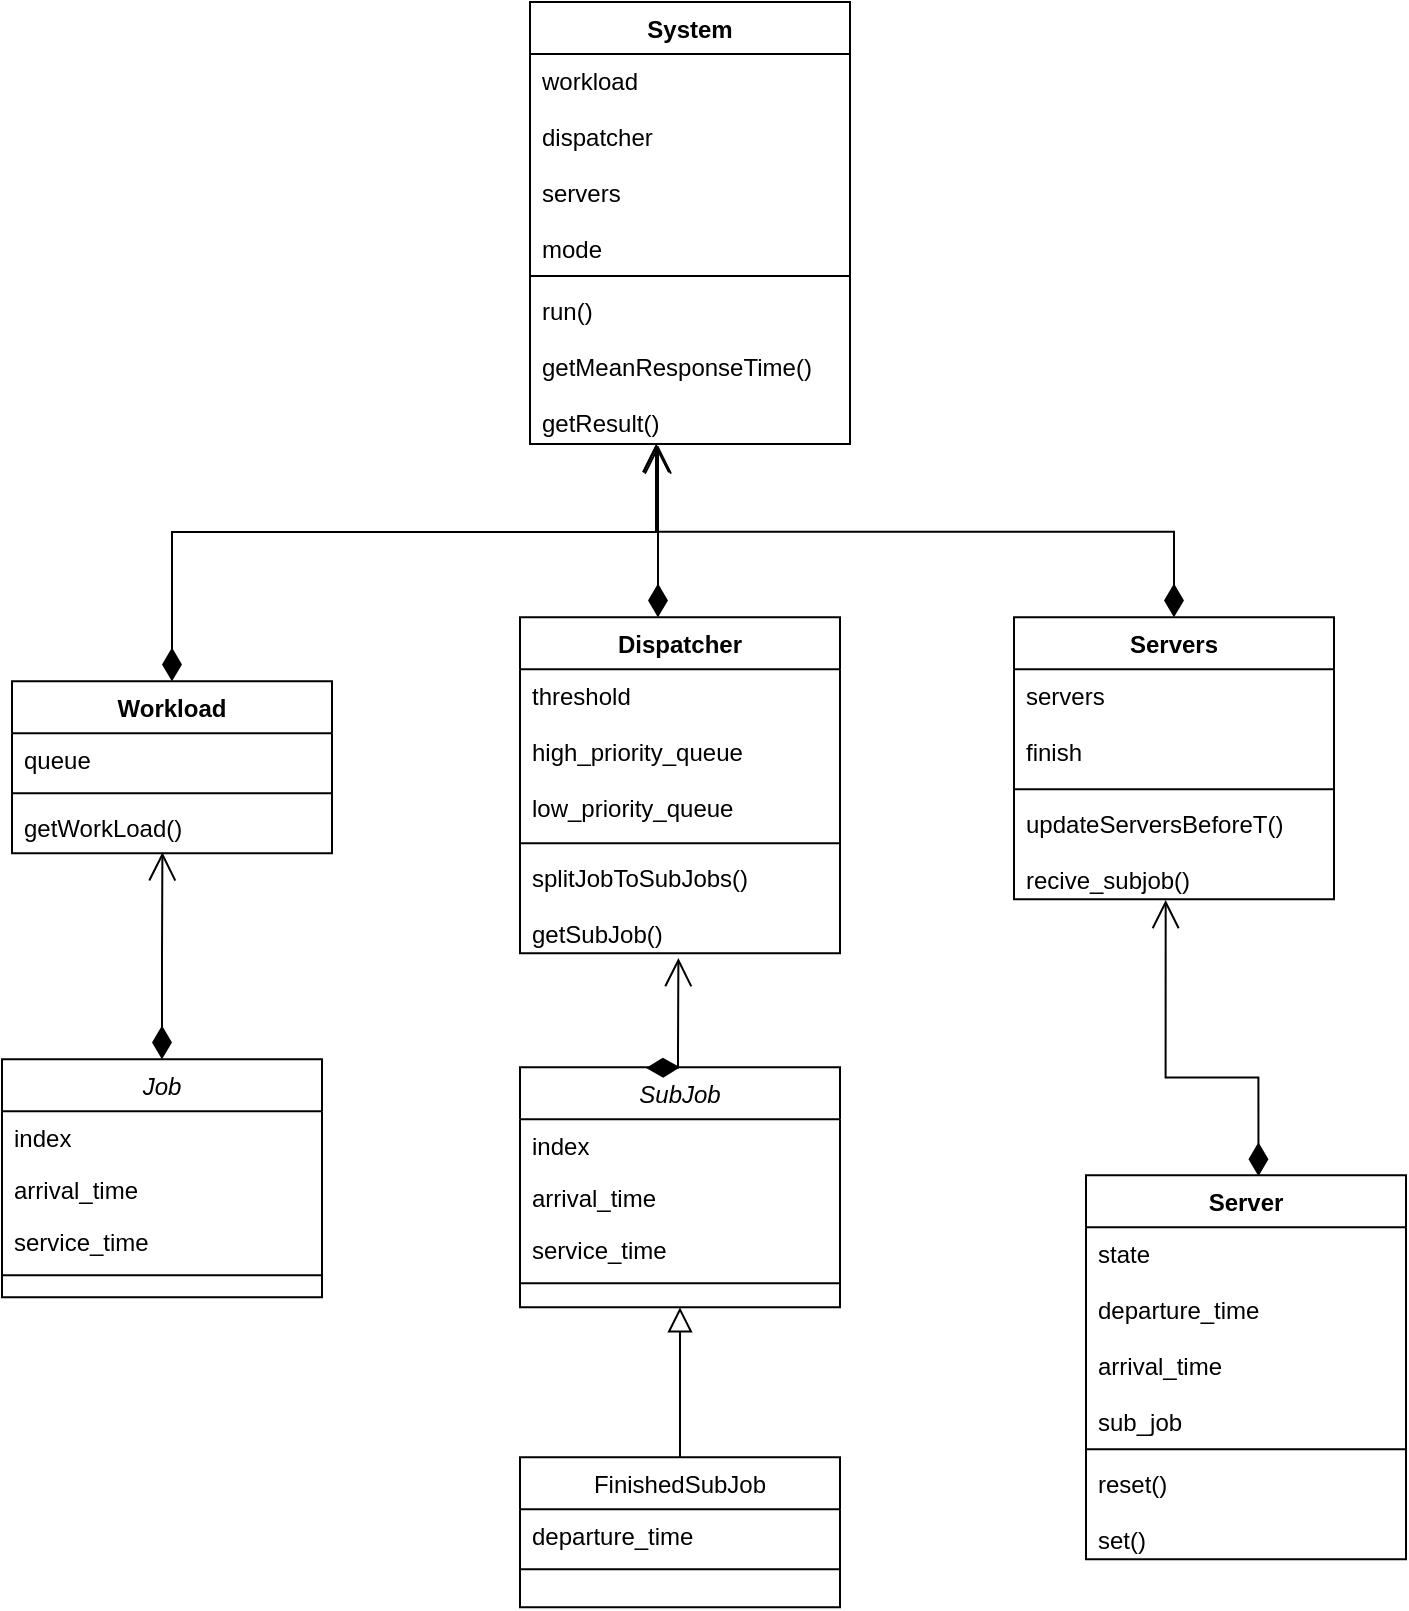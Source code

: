 <mxfile version="17.3.0" type="github">
  <diagram id="C5RBs43oDa-KdzZeNtuy" name="Page-1">
    <mxGraphModel dx="1718" dy="928" grid="0" gridSize="10" guides="1" tooltips="1" connect="1" arrows="1" fold="1" page="1" pageScale="1" pageWidth="2339" pageHeight="3300" math="0" shadow="0">
      <root>
        <mxCell id="WIyWlLk6GJQsqaUBKTNV-0" />
        <mxCell id="WIyWlLk6GJQsqaUBKTNV-1" parent="WIyWlLk6GJQsqaUBKTNV-0" />
        <mxCell id="zkfFHV4jXpPFQw0GAbJ--0" value="SubJob" style="swimlane;fontStyle=2;align=center;verticalAlign=top;childLayout=stackLayout;horizontal=1;startSize=26;horizontalStack=0;resizeParent=1;resizeLast=0;collapsible=1;marginBottom=0;rounded=0;shadow=0;strokeWidth=1;" parent="WIyWlLk6GJQsqaUBKTNV-1" vertex="1">
          <mxGeometry x="990" y="851.68" width="160" height="120" as="geometry">
            <mxRectangle x="220" y="120" width="160" height="26" as="alternateBounds" />
          </mxGeometry>
        </mxCell>
        <mxCell id="zkfFHV4jXpPFQw0GAbJ--1" value="index" style="text;align=left;verticalAlign=top;spacingLeft=4;spacingRight=4;overflow=hidden;rotatable=0;points=[[0,0.5],[1,0.5]];portConstraint=eastwest;" parent="zkfFHV4jXpPFQw0GAbJ--0" vertex="1">
          <mxGeometry y="26" width="160" height="26" as="geometry" />
        </mxCell>
        <mxCell id="zkfFHV4jXpPFQw0GAbJ--2" value="arrival_time" style="text;align=left;verticalAlign=top;spacingLeft=4;spacingRight=4;overflow=hidden;rotatable=0;points=[[0,0.5],[1,0.5]];portConstraint=eastwest;rounded=0;shadow=0;html=0;" parent="zkfFHV4jXpPFQw0GAbJ--0" vertex="1">
          <mxGeometry y="52" width="160" height="26" as="geometry" />
        </mxCell>
        <mxCell id="zkfFHV4jXpPFQw0GAbJ--3" value="service_time" style="text;align=left;verticalAlign=top;spacingLeft=4;spacingRight=4;overflow=hidden;rotatable=0;points=[[0,0.5],[1,0.5]];portConstraint=eastwest;rounded=0;shadow=0;html=0;" parent="zkfFHV4jXpPFQw0GAbJ--0" vertex="1">
          <mxGeometry y="78" width="160" height="26" as="geometry" />
        </mxCell>
        <mxCell id="zkfFHV4jXpPFQw0GAbJ--4" value="" style="line;html=1;strokeWidth=1;align=left;verticalAlign=middle;spacingTop=-1;spacingLeft=3;spacingRight=3;rotatable=0;labelPosition=right;points=[];portConstraint=eastwest;" parent="zkfFHV4jXpPFQw0GAbJ--0" vertex="1">
          <mxGeometry y="104" width="160" height="8" as="geometry" />
        </mxCell>
        <mxCell id="zkfFHV4jXpPFQw0GAbJ--6" value="FinishedSubJob" style="swimlane;fontStyle=0;align=center;verticalAlign=top;childLayout=stackLayout;horizontal=1;startSize=26;horizontalStack=0;resizeParent=1;resizeLast=0;collapsible=1;marginBottom=0;rounded=0;shadow=0;strokeWidth=1;" parent="WIyWlLk6GJQsqaUBKTNV-1" vertex="1">
          <mxGeometry x="990" y="1046.68" width="160" height="75" as="geometry">
            <mxRectangle x="130" y="380" width="160" height="26" as="alternateBounds" />
          </mxGeometry>
        </mxCell>
        <mxCell id="zkfFHV4jXpPFQw0GAbJ--7" value="departure_time" style="text;align=left;verticalAlign=top;spacingLeft=4;spacingRight=4;overflow=hidden;rotatable=0;points=[[0,0.5],[1,0.5]];portConstraint=eastwest;" parent="zkfFHV4jXpPFQw0GAbJ--6" vertex="1">
          <mxGeometry y="26" width="160" height="26" as="geometry" />
        </mxCell>
        <mxCell id="zkfFHV4jXpPFQw0GAbJ--9" value="" style="line;html=1;strokeWidth=1;align=left;verticalAlign=middle;spacingTop=-1;spacingLeft=3;spacingRight=3;rotatable=0;labelPosition=right;points=[];portConstraint=eastwest;" parent="zkfFHV4jXpPFQw0GAbJ--6" vertex="1">
          <mxGeometry y="52" width="160" height="8" as="geometry" />
        </mxCell>
        <mxCell id="zkfFHV4jXpPFQw0GAbJ--12" value="" style="endArrow=block;endSize=10;endFill=0;shadow=0;strokeWidth=1;rounded=0;edgeStyle=elbowEdgeStyle;elbow=vertical;" parent="WIyWlLk6GJQsqaUBKTNV-1" source="zkfFHV4jXpPFQw0GAbJ--6" target="zkfFHV4jXpPFQw0GAbJ--0" edge="1">
          <mxGeometry width="160" relative="1" as="geometry">
            <mxPoint x="969" y="903.68" as="sourcePoint" />
            <mxPoint x="969" y="903.68" as="targetPoint" />
          </mxGeometry>
        </mxCell>
        <mxCell id="Ek7yVMjdJgGXsthcuW2l-1" value="Workload" style="swimlane;fontStyle=1;align=center;verticalAlign=top;childLayout=stackLayout;horizontal=1;startSize=26;horizontalStack=0;resizeParent=1;resizeParentMax=0;resizeLast=0;collapsible=1;marginBottom=0;" vertex="1" parent="WIyWlLk6GJQsqaUBKTNV-1">
          <mxGeometry x="736" y="658.68" width="160" height="86" as="geometry" />
        </mxCell>
        <mxCell id="Ek7yVMjdJgGXsthcuW2l-2" value="queue" style="text;strokeColor=none;fillColor=none;align=left;verticalAlign=top;spacingLeft=4;spacingRight=4;overflow=hidden;rotatable=0;points=[[0,0.5],[1,0.5]];portConstraint=eastwest;" vertex="1" parent="Ek7yVMjdJgGXsthcuW2l-1">
          <mxGeometry y="26" width="160" height="26" as="geometry" />
        </mxCell>
        <mxCell id="Ek7yVMjdJgGXsthcuW2l-3" value="" style="line;strokeWidth=1;fillColor=none;align=left;verticalAlign=middle;spacingTop=-1;spacingLeft=3;spacingRight=3;rotatable=0;labelPosition=right;points=[];portConstraint=eastwest;" vertex="1" parent="Ek7yVMjdJgGXsthcuW2l-1">
          <mxGeometry y="52" width="160" height="8" as="geometry" />
        </mxCell>
        <mxCell id="Ek7yVMjdJgGXsthcuW2l-4" value="getWorkLoad()" style="text;strokeColor=none;fillColor=none;align=left;verticalAlign=top;spacingLeft=4;spacingRight=4;overflow=hidden;rotatable=0;points=[[0,0.5],[1,0.5]];portConstraint=eastwest;" vertex="1" parent="Ek7yVMjdJgGXsthcuW2l-1">
          <mxGeometry y="60" width="160" height="26" as="geometry" />
        </mxCell>
        <mxCell id="Ek7yVMjdJgGXsthcuW2l-9" value="Job" style="swimlane;fontStyle=2;align=center;verticalAlign=top;childLayout=stackLayout;horizontal=1;startSize=26;horizontalStack=0;resizeParent=1;resizeLast=0;collapsible=1;marginBottom=0;rounded=0;shadow=0;strokeWidth=1;" vertex="1" parent="WIyWlLk6GJQsqaUBKTNV-1">
          <mxGeometry x="731" y="847.68" width="160" height="119" as="geometry">
            <mxRectangle x="220" y="120" width="160" height="26" as="alternateBounds" />
          </mxGeometry>
        </mxCell>
        <mxCell id="Ek7yVMjdJgGXsthcuW2l-10" value="index" style="text;align=left;verticalAlign=top;spacingLeft=4;spacingRight=4;overflow=hidden;rotatable=0;points=[[0,0.5],[1,0.5]];portConstraint=eastwest;" vertex="1" parent="Ek7yVMjdJgGXsthcuW2l-9">
          <mxGeometry y="26" width="160" height="26" as="geometry" />
        </mxCell>
        <mxCell id="Ek7yVMjdJgGXsthcuW2l-11" value="arrival_time" style="text;align=left;verticalAlign=top;spacingLeft=4;spacingRight=4;overflow=hidden;rotatable=0;points=[[0,0.5],[1,0.5]];portConstraint=eastwest;rounded=0;shadow=0;html=0;" vertex="1" parent="Ek7yVMjdJgGXsthcuW2l-9">
          <mxGeometry y="52" width="160" height="26" as="geometry" />
        </mxCell>
        <mxCell id="Ek7yVMjdJgGXsthcuW2l-12" value="service_time" style="text;align=left;verticalAlign=top;spacingLeft=4;spacingRight=4;overflow=hidden;rotatable=0;points=[[0,0.5],[1,0.5]];portConstraint=eastwest;rounded=0;shadow=0;html=0;" vertex="1" parent="Ek7yVMjdJgGXsthcuW2l-9">
          <mxGeometry y="78" width="160" height="26" as="geometry" />
        </mxCell>
        <mxCell id="Ek7yVMjdJgGXsthcuW2l-13" value="" style="line;html=1;strokeWidth=1;align=left;verticalAlign=middle;spacingTop=-1;spacingLeft=3;spacingRight=3;rotatable=0;labelPosition=right;points=[];portConstraint=eastwest;" vertex="1" parent="Ek7yVMjdJgGXsthcuW2l-9">
          <mxGeometry y="104" width="160" height="8" as="geometry" />
        </mxCell>
        <mxCell id="Ek7yVMjdJgGXsthcuW2l-15" value="" style="endArrow=open;html=1;endSize=12;startArrow=diamondThin;startSize=14;startFill=1;edgeStyle=orthogonalEdgeStyle;align=left;verticalAlign=bottom;rounded=0;entryX=0.47;entryY=0.98;entryDx=0;entryDy=0;entryPerimeter=0;" edge="1" parent="WIyWlLk6GJQsqaUBKTNV-1" source="Ek7yVMjdJgGXsthcuW2l-9" target="Ek7yVMjdJgGXsthcuW2l-4">
          <mxGeometry x="-1" y="3" relative="1" as="geometry">
            <mxPoint x="595" y="759.68" as="sourcePoint" />
            <mxPoint x="814" y="766.68" as="targetPoint" />
          </mxGeometry>
        </mxCell>
        <mxCell id="Ek7yVMjdJgGXsthcuW2l-16" value="Dispatcher" style="swimlane;fontStyle=1;align=center;verticalAlign=top;childLayout=stackLayout;horizontal=1;startSize=26;horizontalStack=0;resizeParent=1;resizeParentMax=0;resizeLast=0;collapsible=1;marginBottom=0;" vertex="1" parent="WIyWlLk6GJQsqaUBKTNV-1">
          <mxGeometry x="990" y="626.68" width="160" height="168" as="geometry">
            <mxRectangle x="1005" y="364" width="89" height="26" as="alternateBounds" />
          </mxGeometry>
        </mxCell>
        <mxCell id="Ek7yVMjdJgGXsthcuW2l-17" value="threshold&#xa;&#xa;high_priority_queue&#xa;&#xa;low_priority_queue&#xa;" style="text;strokeColor=none;fillColor=none;align=left;verticalAlign=top;spacingLeft=4;spacingRight=4;overflow=hidden;rotatable=0;points=[[0,0.5],[1,0.5]];portConstraint=eastwest;" vertex="1" parent="Ek7yVMjdJgGXsthcuW2l-16">
          <mxGeometry y="26" width="160" height="83" as="geometry" />
        </mxCell>
        <mxCell id="Ek7yVMjdJgGXsthcuW2l-18" value="" style="line;strokeWidth=1;fillColor=none;align=left;verticalAlign=middle;spacingTop=-1;spacingLeft=3;spacingRight=3;rotatable=0;labelPosition=right;points=[];portConstraint=eastwest;" vertex="1" parent="Ek7yVMjdJgGXsthcuW2l-16">
          <mxGeometry y="109" width="160" height="8" as="geometry" />
        </mxCell>
        <mxCell id="Ek7yVMjdJgGXsthcuW2l-19" value="splitJobToSubJobs()&#xa;&#xa;getSubJob()" style="text;strokeColor=none;fillColor=none;align=left;verticalAlign=top;spacingLeft=4;spacingRight=4;overflow=hidden;rotatable=0;points=[[0,0.5],[1,0.5]];portConstraint=eastwest;" vertex="1" parent="Ek7yVMjdJgGXsthcuW2l-16">
          <mxGeometry y="117" width="160" height="51" as="geometry" />
        </mxCell>
        <mxCell id="Ek7yVMjdJgGXsthcuW2l-33" value="Servers" style="swimlane;fontStyle=1;align=center;verticalAlign=top;childLayout=stackLayout;horizontal=1;startSize=26;horizontalStack=0;resizeParent=1;resizeParentMax=0;resizeLast=0;collapsible=1;marginBottom=0;" vertex="1" parent="WIyWlLk6GJQsqaUBKTNV-1">
          <mxGeometry x="1237" y="626.68" width="160" height="141" as="geometry">
            <mxRectangle x="1005" y="364" width="89" height="26" as="alternateBounds" />
          </mxGeometry>
        </mxCell>
        <mxCell id="Ek7yVMjdJgGXsthcuW2l-34" value="servers&#xa;&#xa;finish&#xa;" style="text;strokeColor=none;fillColor=none;align=left;verticalAlign=top;spacingLeft=4;spacingRight=4;overflow=hidden;rotatable=0;points=[[0,0.5],[1,0.5]];portConstraint=eastwest;" vertex="1" parent="Ek7yVMjdJgGXsthcuW2l-33">
          <mxGeometry y="26" width="160" height="56" as="geometry" />
        </mxCell>
        <mxCell id="Ek7yVMjdJgGXsthcuW2l-35" value="" style="line;strokeWidth=1;fillColor=none;align=left;verticalAlign=middle;spacingTop=-1;spacingLeft=3;spacingRight=3;rotatable=0;labelPosition=right;points=[];portConstraint=eastwest;" vertex="1" parent="Ek7yVMjdJgGXsthcuW2l-33">
          <mxGeometry y="82" width="160" height="8" as="geometry" />
        </mxCell>
        <mxCell id="Ek7yVMjdJgGXsthcuW2l-36" value="updateServersBeforeT()&#xa;&#xa;recive_subjob()" style="text;strokeColor=none;fillColor=none;align=left;verticalAlign=top;spacingLeft=4;spacingRight=4;overflow=hidden;rotatable=0;points=[[0,0.5],[1,0.5]];portConstraint=eastwest;" vertex="1" parent="Ek7yVMjdJgGXsthcuW2l-33">
          <mxGeometry y="90" width="160" height="51" as="geometry" />
        </mxCell>
        <mxCell id="Ek7yVMjdJgGXsthcuW2l-37" value="" style="endArrow=open;html=1;endSize=12;startArrow=diamondThin;startSize=14;startFill=1;edgeStyle=orthogonalEdgeStyle;align=left;verticalAlign=bottom;rounded=0;exitX=0.539;exitY=0.002;exitDx=0;exitDy=0;exitPerimeter=0;entryX=0.474;entryY=1.007;entryDx=0;entryDy=0;entryPerimeter=0;" edge="1" parent="WIyWlLk6GJQsqaUBKTNV-1" source="Ek7yVMjdJgGXsthcuW2l-39" target="Ek7yVMjdJgGXsthcuW2l-36">
          <mxGeometry x="-1" y="3" relative="1" as="geometry">
            <mxPoint x="1359" y="894.68" as="sourcePoint" />
            <mxPoint x="1312" y="817.68" as="targetPoint" />
            <Array as="points">
              <mxPoint x="1359" y="856.68" />
              <mxPoint x="1313" y="856.68" />
            </Array>
          </mxGeometry>
        </mxCell>
        <mxCell id="Ek7yVMjdJgGXsthcuW2l-38" value="" style="endArrow=open;html=1;endSize=12;startArrow=diamondThin;startSize=14;startFill=1;edgeStyle=orthogonalEdgeStyle;align=left;verticalAlign=bottom;rounded=0;exitX=0.5;exitY=0;exitDx=0;exitDy=0;entryX=0.495;entryY=1.046;entryDx=0;entryDy=0;entryPerimeter=0;" edge="1" parent="WIyWlLk6GJQsqaUBKTNV-1" source="zkfFHV4jXpPFQw0GAbJ--0" target="Ek7yVMjdJgGXsthcuW2l-19">
          <mxGeometry x="-1" y="3" relative="1" as="geometry">
            <mxPoint x="1213" y="879.68" as="sourcePoint" />
            <mxPoint x="1166" y="802.68" as="targetPoint" />
            <Array as="points">
              <mxPoint x="1069" y="843.68" />
              <mxPoint x="1069" y="843.68" />
            </Array>
          </mxGeometry>
        </mxCell>
        <mxCell id="Ek7yVMjdJgGXsthcuW2l-39" value="Server" style="swimlane;fontStyle=1;align=center;verticalAlign=top;childLayout=stackLayout;horizontal=1;startSize=26;horizontalStack=0;resizeParent=1;resizeParentMax=0;resizeLast=0;collapsible=1;marginBottom=0;" vertex="1" parent="WIyWlLk6GJQsqaUBKTNV-1">
          <mxGeometry x="1273" y="905.68" width="160" height="192" as="geometry">
            <mxRectangle x="1005" y="364" width="89" height="26" as="alternateBounds" />
          </mxGeometry>
        </mxCell>
        <mxCell id="Ek7yVMjdJgGXsthcuW2l-40" value="state&#xa;&#xa;departure_time&#xa;&#xa;arrival_time&#xa;&#xa;sub_job&#xa;" style="text;strokeColor=none;fillColor=none;align=left;verticalAlign=top;spacingLeft=4;spacingRight=4;overflow=hidden;rotatable=0;points=[[0,0.5],[1,0.5]];portConstraint=eastwest;" vertex="1" parent="Ek7yVMjdJgGXsthcuW2l-39">
          <mxGeometry y="26" width="160" height="107" as="geometry" />
        </mxCell>
        <mxCell id="Ek7yVMjdJgGXsthcuW2l-41" value="" style="line;strokeWidth=1;fillColor=none;align=left;verticalAlign=middle;spacingTop=-1;spacingLeft=3;spacingRight=3;rotatable=0;labelPosition=right;points=[];portConstraint=eastwest;" vertex="1" parent="Ek7yVMjdJgGXsthcuW2l-39">
          <mxGeometry y="133" width="160" height="8" as="geometry" />
        </mxCell>
        <mxCell id="Ek7yVMjdJgGXsthcuW2l-42" value="reset()&#xa;&#xa;set()" style="text;strokeColor=none;fillColor=none;align=left;verticalAlign=top;spacingLeft=4;spacingRight=4;overflow=hidden;rotatable=0;points=[[0,0.5],[1,0.5]];portConstraint=eastwest;" vertex="1" parent="Ek7yVMjdJgGXsthcuW2l-39">
          <mxGeometry y="141" width="160" height="51" as="geometry" />
        </mxCell>
        <mxCell id="Ek7yVMjdJgGXsthcuW2l-43" value="" style="endArrow=open;html=1;endSize=12;startArrow=diamondThin;startSize=14;startFill=1;edgeStyle=orthogonalEdgeStyle;align=left;verticalAlign=bottom;rounded=0;" edge="1" parent="WIyWlLk6GJQsqaUBKTNV-1" source="Ek7yVMjdJgGXsthcuW2l-1" target="Ek7yVMjdJgGXsthcuW2l-49">
          <mxGeometry x="-1" y="3" relative="1" as="geometry">
            <mxPoint x="846.996" y="571.2" as="sourcePoint" />
            <mxPoint x="1058.16" y="444.004" as="targetPoint" />
            <Array as="points">
              <mxPoint x="816" y="584" />
              <mxPoint x="1058" y="584" />
            </Array>
          </mxGeometry>
        </mxCell>
        <mxCell id="Ek7yVMjdJgGXsthcuW2l-44" value="" style="endArrow=open;html=1;endSize=12;startArrow=diamondThin;startSize=14;startFill=1;edgeStyle=orthogonalEdgeStyle;align=left;verticalAlign=bottom;rounded=0;" edge="1" parent="WIyWlLk6GJQsqaUBKTNV-1" source="Ek7yVMjdJgGXsthcuW2l-16">
          <mxGeometry x="-1" y="3" relative="1" as="geometry">
            <mxPoint x="934" y="624.68" as="sourcePoint" />
            <mxPoint x="1059" y="540.68" as="targetPoint" />
            <Array as="points">
              <mxPoint x="1059" y="600.68" />
              <mxPoint x="1059" y="600.68" />
            </Array>
          </mxGeometry>
        </mxCell>
        <mxCell id="Ek7yVMjdJgGXsthcuW2l-45" value="" style="endArrow=open;html=1;endSize=12;startArrow=diamondThin;startSize=14;startFill=1;edgeStyle=orthogonalEdgeStyle;align=left;verticalAlign=bottom;rounded=0;entryX=0.451;entryY=0.974;entryDx=0;entryDy=0;entryPerimeter=0;exitX=0.5;exitY=0;exitDx=0;exitDy=0;" edge="1" parent="WIyWlLk6GJQsqaUBKTNV-1" source="Ek7yVMjdJgGXsthcuW2l-33">
          <mxGeometry x="-1" y="3" relative="1" as="geometry">
            <mxPoint x="816" y="658.68" as="sourcePoint" />
            <mxPoint x="1058.16" y="540.004" as="targetPoint" />
          </mxGeometry>
        </mxCell>
        <mxCell id="Ek7yVMjdJgGXsthcuW2l-46" value="System" style="swimlane;fontStyle=1;align=center;verticalAlign=top;childLayout=stackLayout;horizontal=1;startSize=26;horizontalStack=0;resizeParent=1;resizeParentMax=0;resizeLast=0;collapsible=1;marginBottom=0;" vertex="1" parent="WIyWlLk6GJQsqaUBKTNV-1">
          <mxGeometry x="995" y="319" width="160" height="221" as="geometry">
            <mxRectangle x="1005" y="364" width="89" height="26" as="alternateBounds" />
          </mxGeometry>
        </mxCell>
        <mxCell id="Ek7yVMjdJgGXsthcuW2l-47" value="workload&#xa;&#xa;dispatcher&#xa;&#xa;servers&#xa;&#xa;mode&#xa;" style="text;strokeColor=none;fillColor=none;align=left;verticalAlign=top;spacingLeft=4;spacingRight=4;overflow=hidden;rotatable=0;points=[[0,0.5],[1,0.5]];portConstraint=eastwest;" vertex="1" parent="Ek7yVMjdJgGXsthcuW2l-46">
          <mxGeometry y="26" width="160" height="107" as="geometry" />
        </mxCell>
        <mxCell id="Ek7yVMjdJgGXsthcuW2l-48" value="" style="line;strokeWidth=1;fillColor=none;align=left;verticalAlign=middle;spacingTop=-1;spacingLeft=3;spacingRight=3;rotatable=0;labelPosition=right;points=[];portConstraint=eastwest;" vertex="1" parent="Ek7yVMjdJgGXsthcuW2l-46">
          <mxGeometry y="133" width="160" height="8" as="geometry" />
        </mxCell>
        <mxCell id="Ek7yVMjdJgGXsthcuW2l-49" value="run()&#xa;&#xa;getMeanResponseTime()&#xa;&#xa;getResult()" style="text;strokeColor=none;fillColor=none;align=left;verticalAlign=top;spacingLeft=4;spacingRight=4;overflow=hidden;rotatable=0;points=[[0,0.5],[1,0.5]];portConstraint=eastwest;" vertex="1" parent="Ek7yVMjdJgGXsthcuW2l-46">
          <mxGeometry y="141" width="160" height="80" as="geometry" />
        </mxCell>
      </root>
    </mxGraphModel>
  </diagram>
</mxfile>
